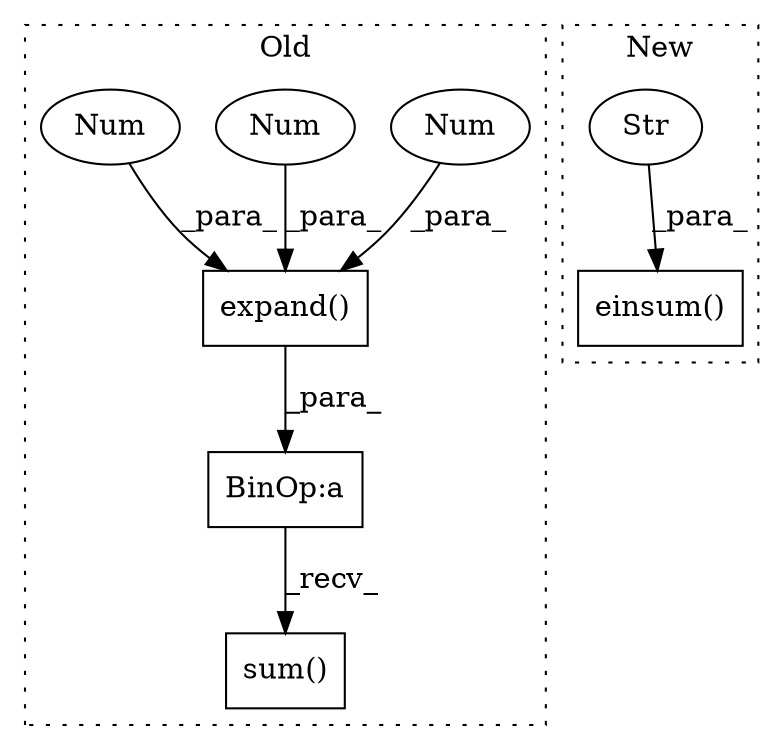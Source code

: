 digraph G {
subgraph cluster0 {
1 [label="expand()" a="75" s="15702,15755" l="22,1" shape="box"];
4 [label="sum()" a="75" s="16349" l="56" shape="box"];
5 [label="Num" a="76" s="15741" l="2" shape="ellipse"];
6 [label="Num" a="76" s="15753" l="2" shape="ellipse"];
7 [label="Num" a="76" s="15749" l="2" shape="ellipse"];
8 [label="BinOp:a" a="82" s="16369" l="3" shape="box"];
label = "Old";
style="dotted";
}
subgraph cluster1 {
2 [label="einsum()" a="75" s="21464,21557" l="34,18" shape="box"];
3 [label="Str" a="66" s="21498" l="15" shape="ellipse"];
label = "New";
style="dotted";
}
1 -> 8 [label="_para_"];
3 -> 2 [label="_para_"];
5 -> 1 [label="_para_"];
6 -> 1 [label="_para_"];
7 -> 1 [label="_para_"];
8 -> 4 [label="_recv_"];
}